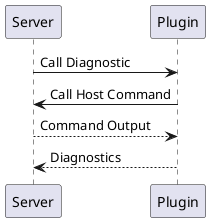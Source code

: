 @startuml
Server -> Plugin: Call Diagnostic
Plugin -> Server: Call Host Command
Server --> Plugin: Command Output
Plugin --> Server: Diagnostics
@enduml